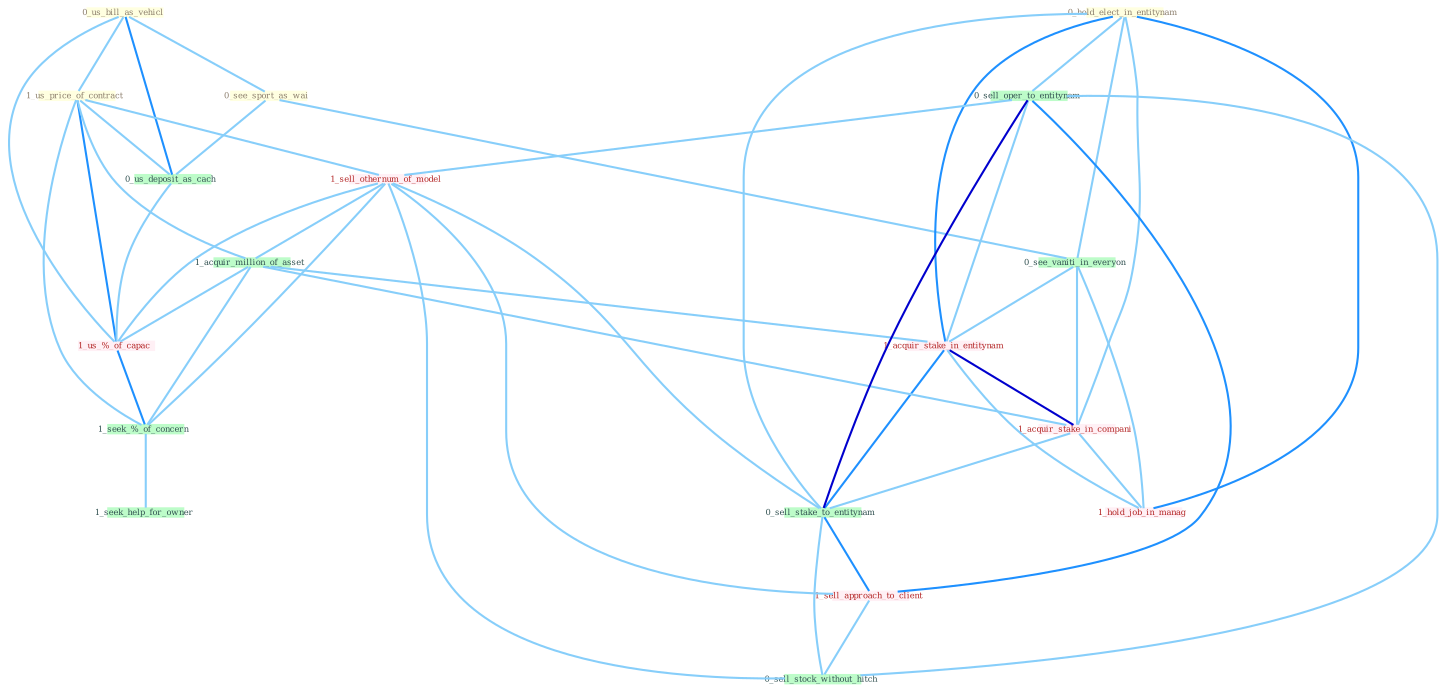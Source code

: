 Graph G{ 
    node
    [shape=polygon,style=filled,width=.5,height=.06,color="#BDFCC9",fixedsize=true,fontsize=4,
    fontcolor="#2f4f4f"];
    {node
    [color="#ffffe0", fontcolor="#8b7d6b"] "0_us_bill_as_vehicl " "0_see_sport_as_wai " "1_us_price_of_contract " "0_hold_elect_in_entitynam "}
{node [color="#fff0f5", fontcolor="#b22222"] "1_sell_othernum_of_model " "1_acquir_stake_in_entitynam " "1_acquir_stake_in_compani " "1_us_%_of_capac " "1_sell_approach_to_client " "1_hold_job_in_manag "}
edge [color="#B0E2FF"];

	"0_us_bill_as_vehicl " -- "0_see_sport_as_wai " [w="1", color="#87cefa" ];
	"0_us_bill_as_vehicl " -- "1_us_price_of_contract " [w="1", color="#87cefa" ];
	"0_us_bill_as_vehicl " -- "0_us_deposit_as_cach " [w="2", color="#1e90ff" , len=0.8];
	"0_us_bill_as_vehicl " -- "1_us_%_of_capac " [w="1", color="#87cefa" ];
	"0_see_sport_as_wai " -- "0_see_vaniti_in_everyon " [w="1", color="#87cefa" ];
	"0_see_sport_as_wai " -- "0_us_deposit_as_cach " [w="1", color="#87cefa" ];
	"1_us_price_of_contract " -- "1_sell_othernum_of_model " [w="1", color="#87cefa" ];
	"1_us_price_of_contract " -- "1_acquir_million_of_asset " [w="1", color="#87cefa" ];
	"1_us_price_of_contract " -- "0_us_deposit_as_cach " [w="1", color="#87cefa" ];
	"1_us_price_of_contract " -- "1_us_%_of_capac " [w="2", color="#1e90ff" , len=0.8];
	"1_us_price_of_contract " -- "1_seek_%_of_concern " [w="1", color="#87cefa" ];
	"0_hold_elect_in_entitynam " -- "0_sell_oper_to_entitynam " [w="1", color="#87cefa" ];
	"0_hold_elect_in_entitynam " -- "0_see_vaniti_in_everyon " [w="1", color="#87cefa" ];
	"0_hold_elect_in_entitynam " -- "1_acquir_stake_in_entitynam " [w="2", color="#1e90ff" , len=0.8];
	"0_hold_elect_in_entitynam " -- "1_acquir_stake_in_compani " [w="1", color="#87cefa" ];
	"0_hold_elect_in_entitynam " -- "0_sell_stake_to_entitynam " [w="1", color="#87cefa" ];
	"0_hold_elect_in_entitynam " -- "1_hold_job_in_manag " [w="2", color="#1e90ff" , len=0.8];
	"0_sell_oper_to_entitynam " -- "1_sell_othernum_of_model " [w="1", color="#87cefa" ];
	"0_sell_oper_to_entitynam " -- "1_acquir_stake_in_entitynam " [w="1", color="#87cefa" ];
	"0_sell_oper_to_entitynam " -- "0_sell_stake_to_entitynam " [w="3", color="#0000cd" , len=0.6];
	"0_sell_oper_to_entitynam " -- "1_sell_approach_to_client " [w="2", color="#1e90ff" , len=0.8];
	"0_sell_oper_to_entitynam " -- "0_sell_stock_without_hitch " [w="1", color="#87cefa" ];
	"1_sell_othernum_of_model " -- "1_acquir_million_of_asset " [w="1", color="#87cefa" ];
	"1_sell_othernum_of_model " -- "0_sell_stake_to_entitynam " [w="1", color="#87cefa" ];
	"1_sell_othernum_of_model " -- "1_us_%_of_capac " [w="1", color="#87cefa" ];
	"1_sell_othernum_of_model " -- "1_sell_approach_to_client " [w="1", color="#87cefa" ];
	"1_sell_othernum_of_model " -- "0_sell_stock_without_hitch " [w="1", color="#87cefa" ];
	"1_sell_othernum_of_model " -- "1_seek_%_of_concern " [w="1", color="#87cefa" ];
	"0_see_vaniti_in_everyon " -- "1_acquir_stake_in_entitynam " [w="1", color="#87cefa" ];
	"0_see_vaniti_in_everyon " -- "1_acquir_stake_in_compani " [w="1", color="#87cefa" ];
	"0_see_vaniti_in_everyon " -- "1_hold_job_in_manag " [w="1", color="#87cefa" ];
	"1_acquir_million_of_asset " -- "1_acquir_stake_in_entitynam " [w="1", color="#87cefa" ];
	"1_acquir_million_of_asset " -- "1_acquir_stake_in_compani " [w="1", color="#87cefa" ];
	"1_acquir_million_of_asset " -- "1_us_%_of_capac " [w="1", color="#87cefa" ];
	"1_acquir_million_of_asset " -- "1_seek_%_of_concern " [w="1", color="#87cefa" ];
	"0_us_deposit_as_cach " -- "1_us_%_of_capac " [w="1", color="#87cefa" ];
	"1_acquir_stake_in_entitynam " -- "1_acquir_stake_in_compani " [w="3", color="#0000cd" , len=0.6];
	"1_acquir_stake_in_entitynam " -- "0_sell_stake_to_entitynam " [w="2", color="#1e90ff" , len=0.8];
	"1_acquir_stake_in_entitynam " -- "1_hold_job_in_manag " [w="1", color="#87cefa" ];
	"1_acquir_stake_in_compani " -- "0_sell_stake_to_entitynam " [w="1", color="#87cefa" ];
	"1_acquir_stake_in_compani " -- "1_hold_job_in_manag " [w="1", color="#87cefa" ];
	"0_sell_stake_to_entitynam " -- "1_sell_approach_to_client " [w="2", color="#1e90ff" , len=0.8];
	"0_sell_stake_to_entitynam " -- "0_sell_stock_without_hitch " [w="1", color="#87cefa" ];
	"1_us_%_of_capac " -- "1_seek_%_of_concern " [w="2", color="#1e90ff" , len=0.8];
	"1_sell_approach_to_client " -- "0_sell_stock_without_hitch " [w="1", color="#87cefa" ];
	"1_seek_%_of_concern " -- "1_seek_help_for_owner " [w="1", color="#87cefa" ];
}